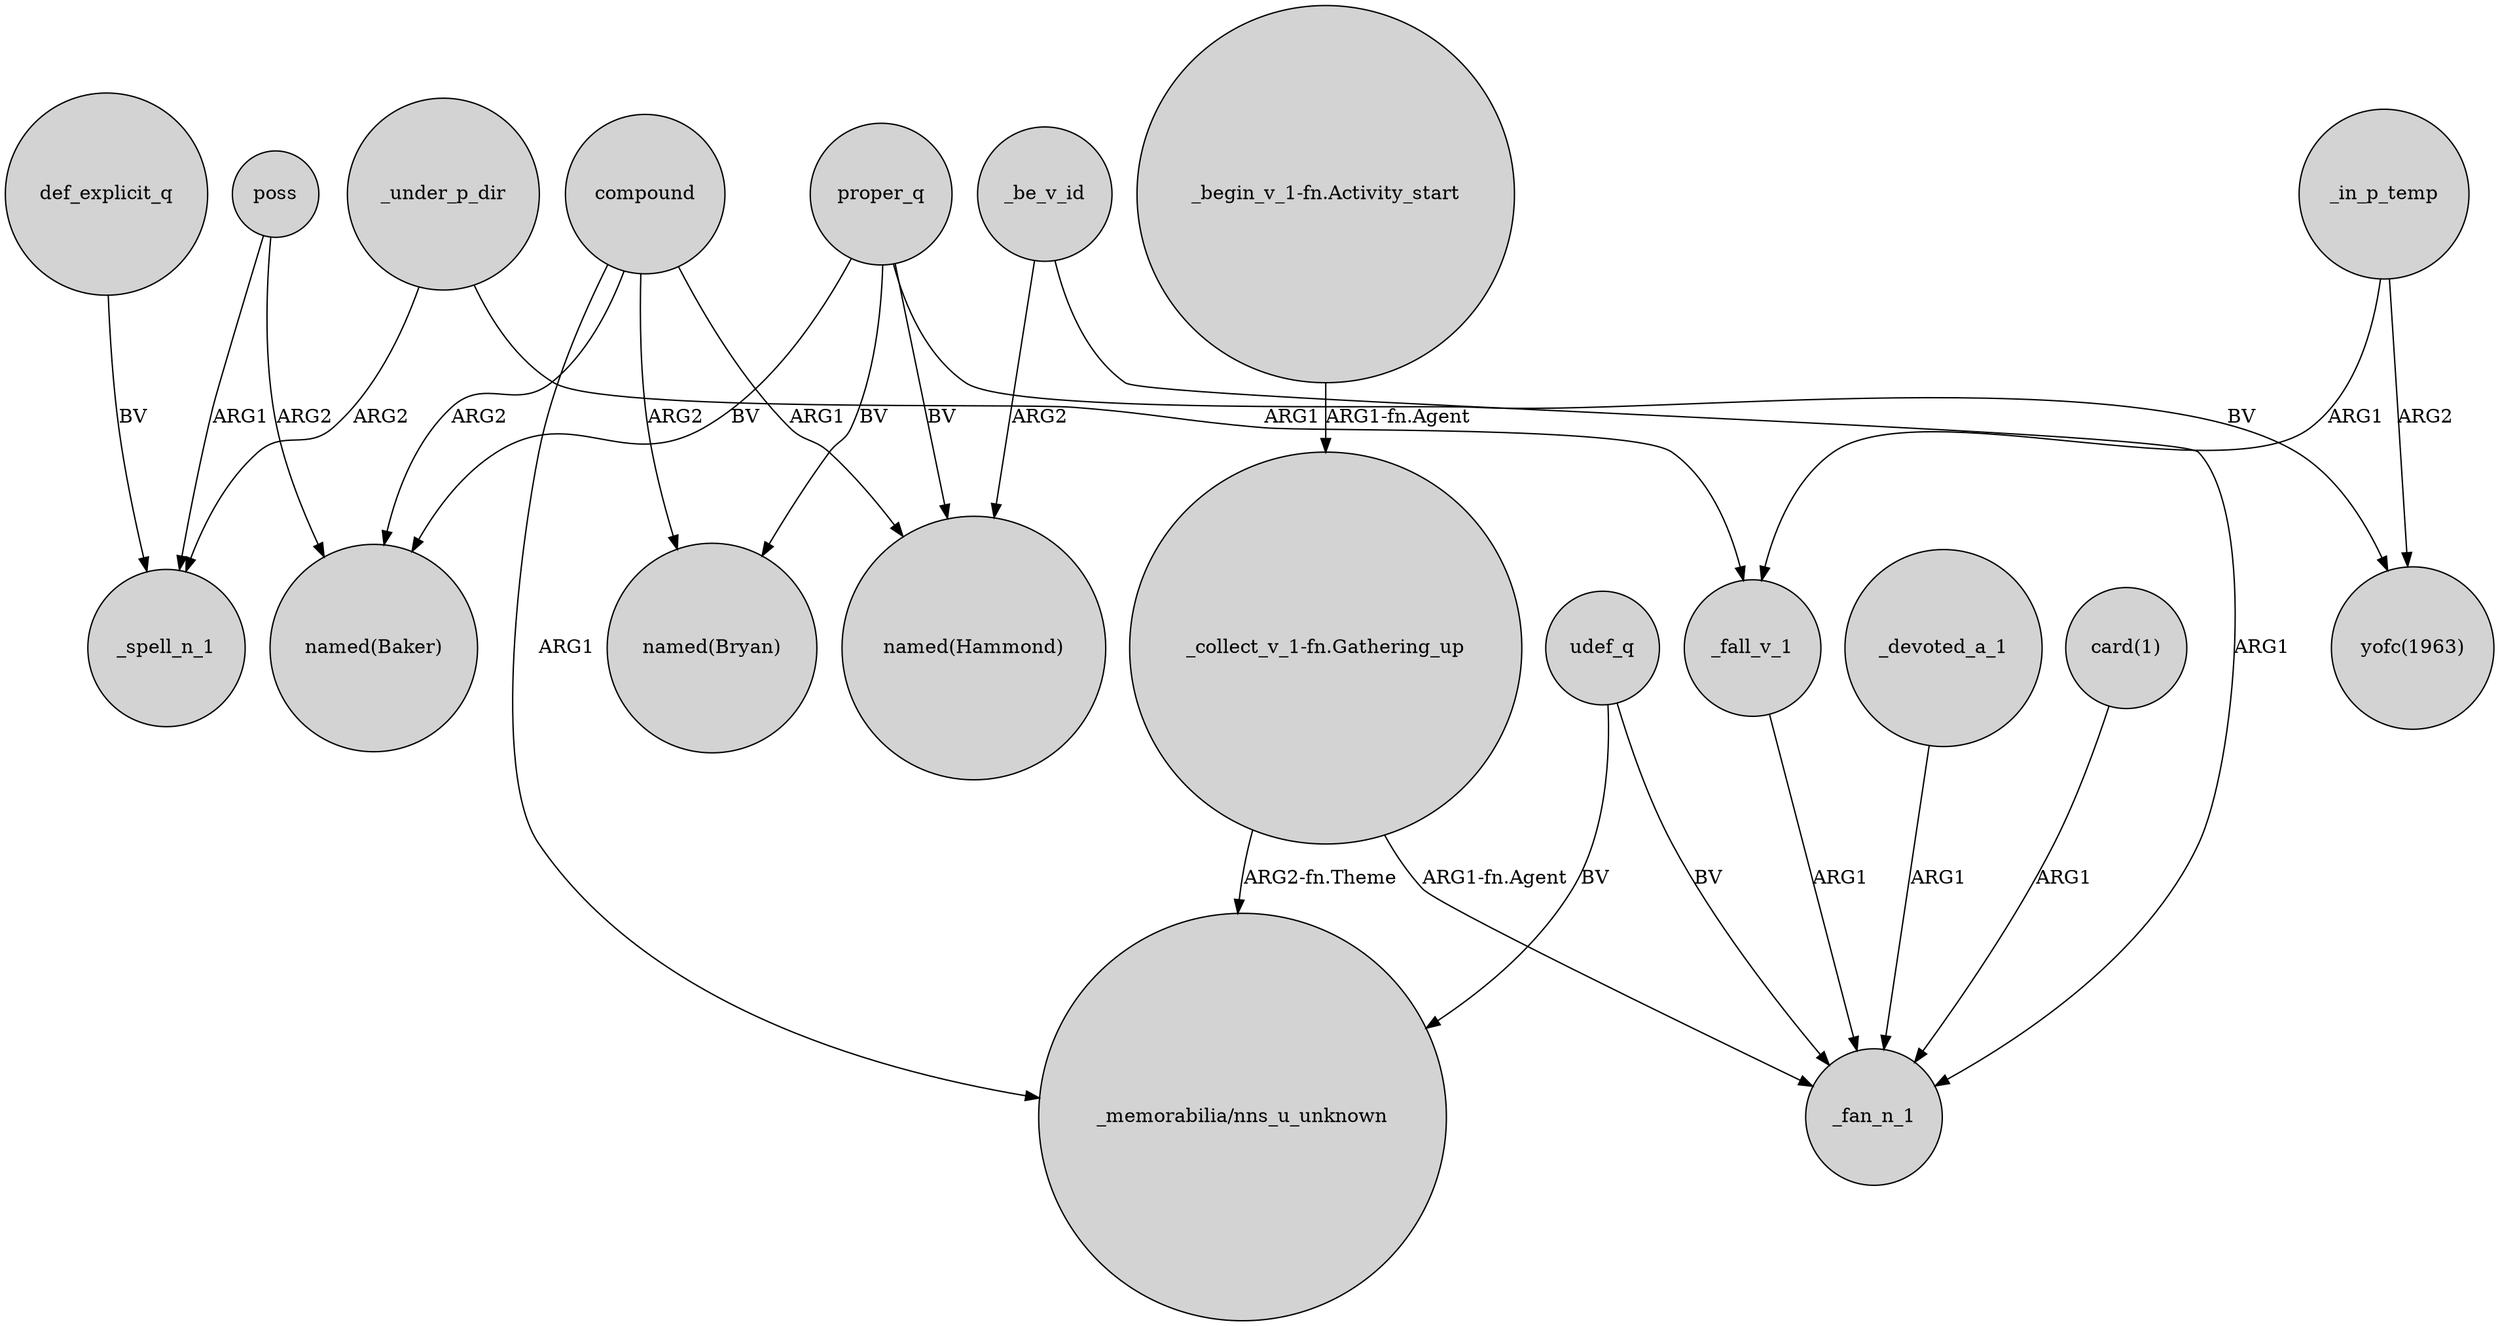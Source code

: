 digraph {
	node [shape=circle style=filled]
	poss -> _spell_n_1 [label=ARG1]
	proper_q -> "named(Hammond)" [label=BV]
	"_collect_v_1-fn.Gathering_up" -> "_memorabilia/nns_u_unknown" [label="ARG2-fn.Theme"]
	"_collect_v_1-fn.Gathering_up" -> _fan_n_1 [label="ARG1-fn.Agent"]
	compound -> "named(Hammond)" [label=ARG1]
	_in_p_temp -> "yofc(1963)" [label=ARG2]
	udef_q -> _fan_n_1 [label=BV]
	proper_q -> "yofc(1963)" [label=BV]
	_under_p_dir -> _spell_n_1 [label=ARG2]
	_be_v_id -> _fan_n_1 [label=ARG1]
	proper_q -> "named(Bryan)" [label=BV]
	_fall_v_1 -> _fan_n_1 [label=ARG1]
	proper_q -> "named(Baker)" [label=BV]
	"_begin_v_1-fn.Activity_start" -> "_collect_v_1-fn.Gathering_up" [label="ARG1-fn.Agent"]
	compound -> "named(Bryan)" [label=ARG2]
	def_explicit_q -> _spell_n_1 [label=BV]
	_devoted_a_1 -> _fan_n_1 [label=ARG1]
	"card(1)" -> _fan_n_1 [label=ARG1]
	compound -> "_memorabilia/nns_u_unknown" [label=ARG1]
	_under_p_dir -> _fall_v_1 [label=ARG1]
	_in_p_temp -> _fall_v_1 [label=ARG1]
	udef_q -> "_memorabilia/nns_u_unknown" [label=BV]
	_be_v_id -> "named(Hammond)" [label=ARG2]
	compound -> "named(Baker)" [label=ARG2]
	poss -> "named(Baker)" [label=ARG2]
}
